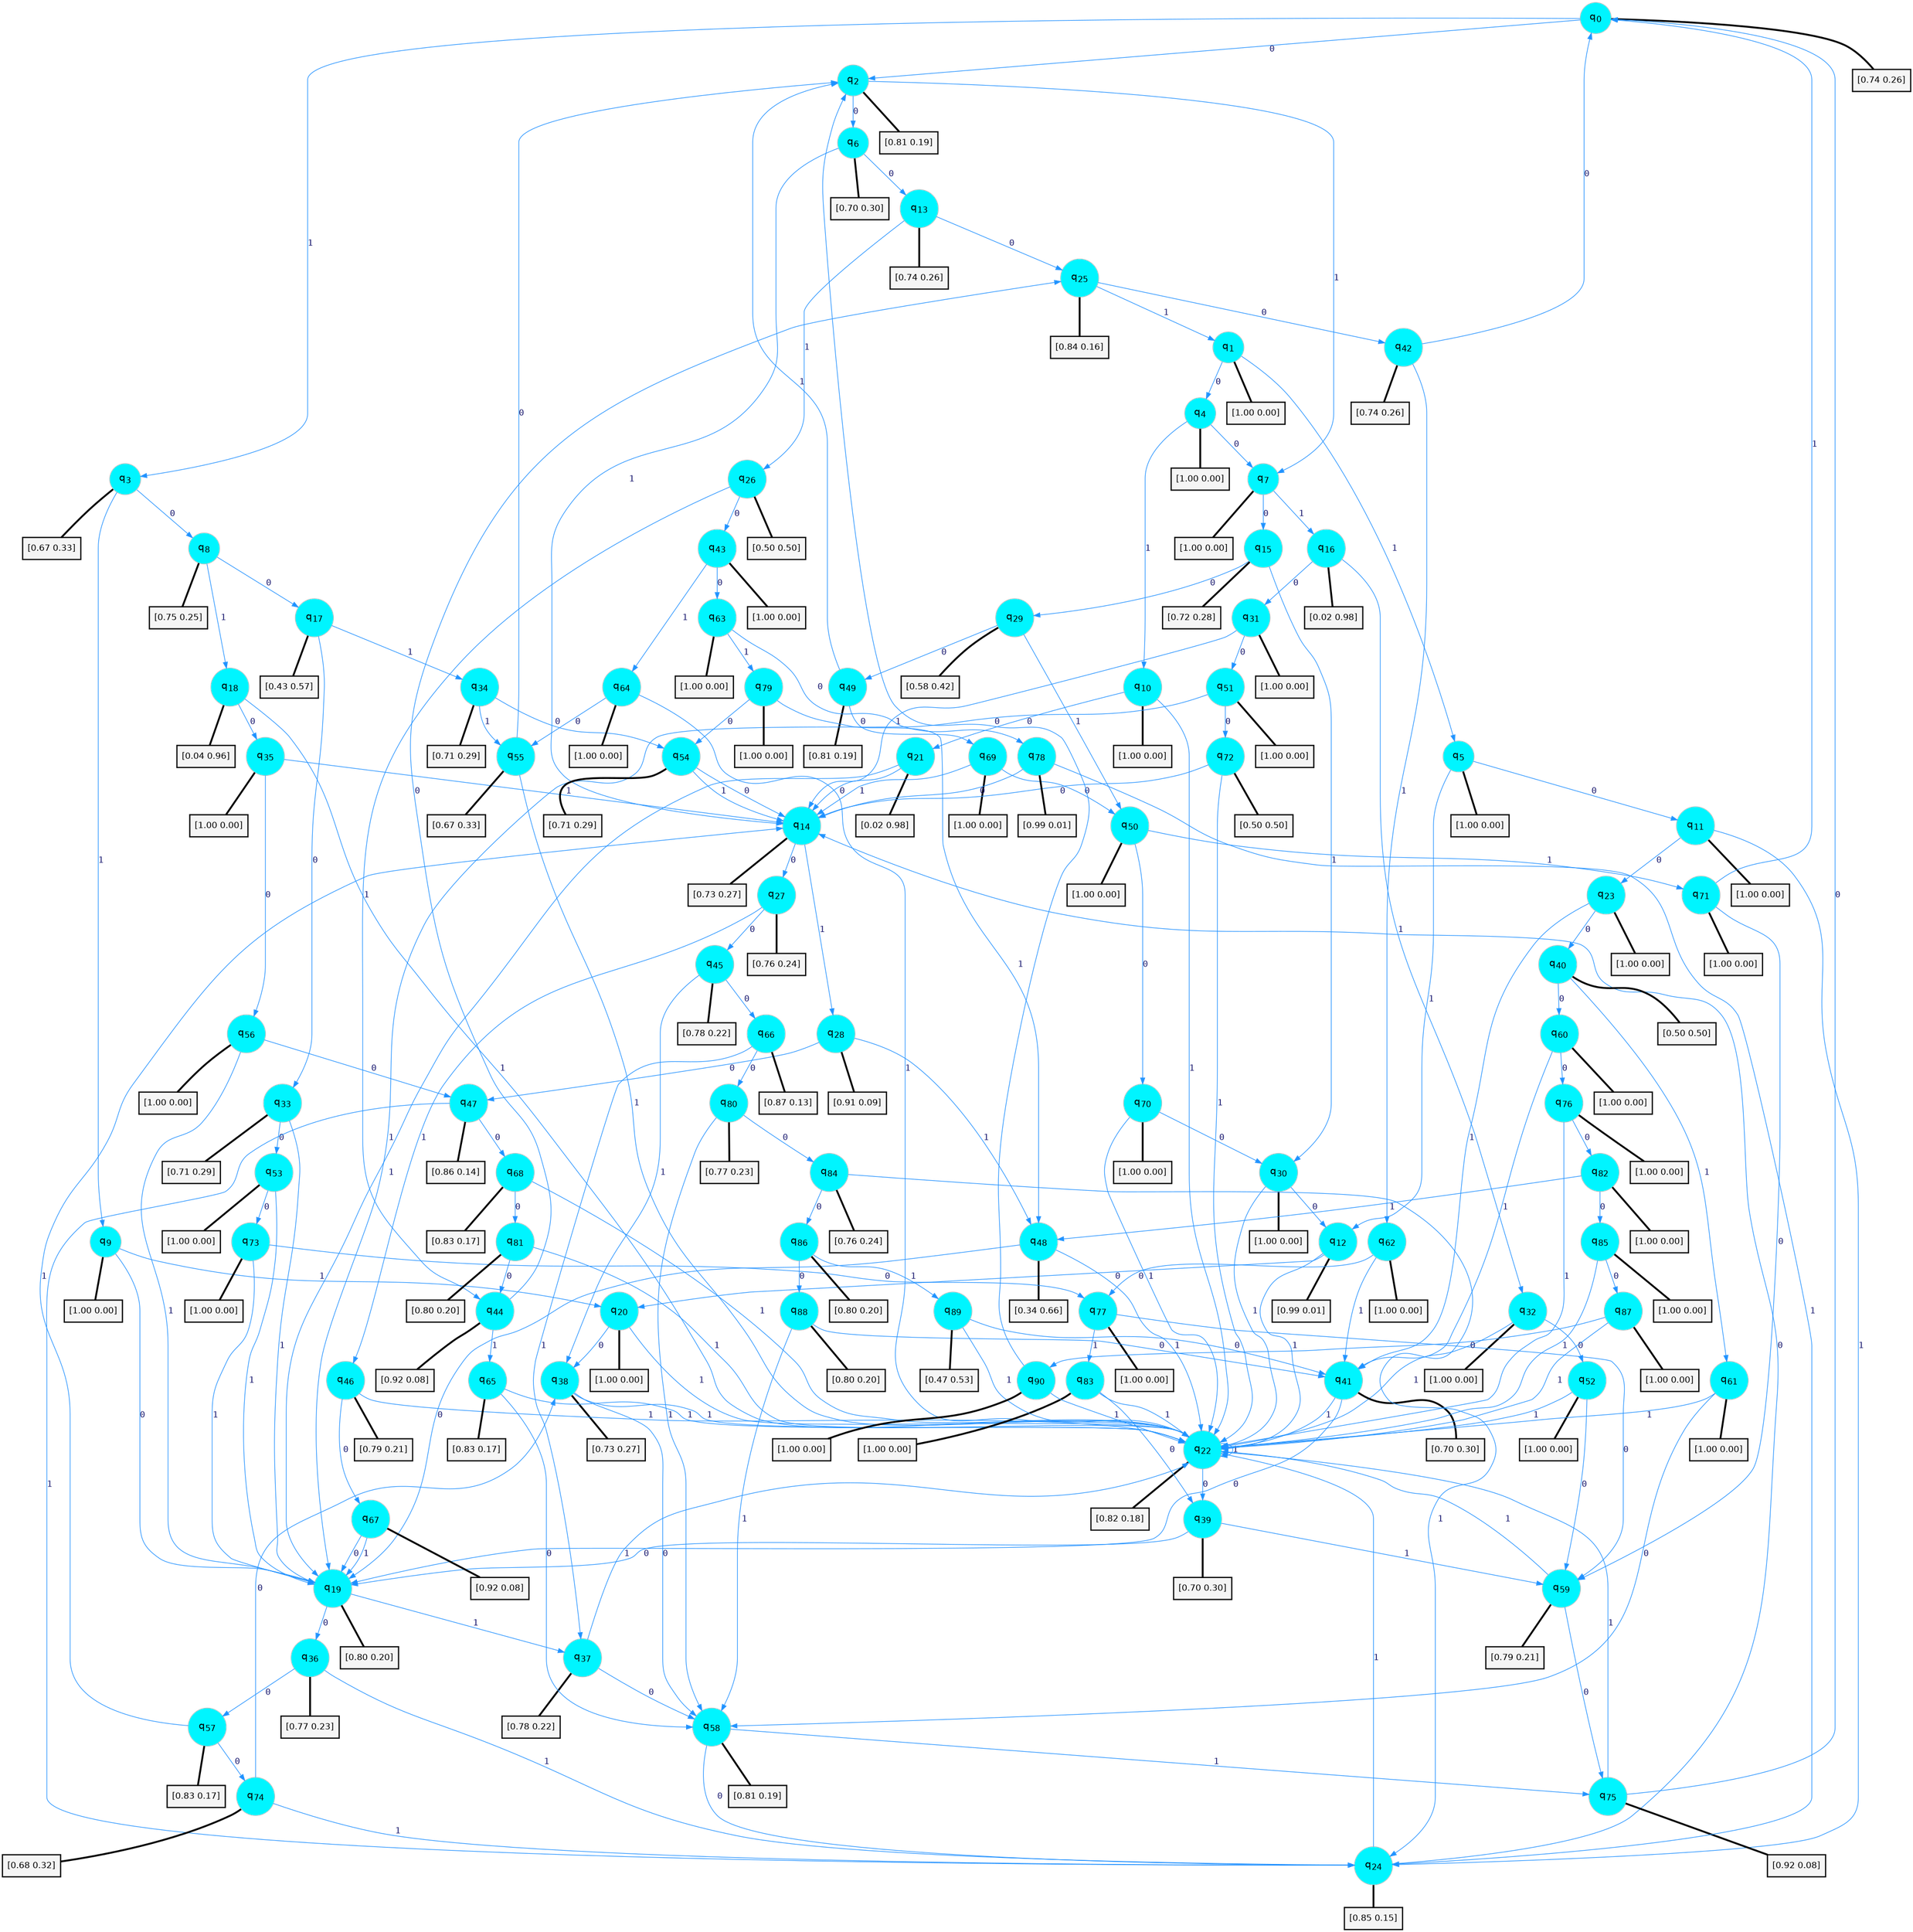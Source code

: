 digraph G {
graph [
bgcolor=transparent, dpi=300, rankdir=TD, size="40,25"];
node [
color=gray, fillcolor=turquoise1, fontcolor=black, fontname=Helvetica, fontsize=16, fontweight=bold, shape=circle, style=filled];
edge [
arrowsize=1, color=dodgerblue1, fontcolor=midnightblue, fontname=courier, fontweight=bold, penwidth=1, style=solid, weight=20];
0[label=<q<SUB>0</SUB>>];
1[label=<q<SUB>1</SUB>>];
2[label=<q<SUB>2</SUB>>];
3[label=<q<SUB>3</SUB>>];
4[label=<q<SUB>4</SUB>>];
5[label=<q<SUB>5</SUB>>];
6[label=<q<SUB>6</SUB>>];
7[label=<q<SUB>7</SUB>>];
8[label=<q<SUB>8</SUB>>];
9[label=<q<SUB>9</SUB>>];
10[label=<q<SUB>10</SUB>>];
11[label=<q<SUB>11</SUB>>];
12[label=<q<SUB>12</SUB>>];
13[label=<q<SUB>13</SUB>>];
14[label=<q<SUB>14</SUB>>];
15[label=<q<SUB>15</SUB>>];
16[label=<q<SUB>16</SUB>>];
17[label=<q<SUB>17</SUB>>];
18[label=<q<SUB>18</SUB>>];
19[label=<q<SUB>19</SUB>>];
20[label=<q<SUB>20</SUB>>];
21[label=<q<SUB>21</SUB>>];
22[label=<q<SUB>22</SUB>>];
23[label=<q<SUB>23</SUB>>];
24[label=<q<SUB>24</SUB>>];
25[label=<q<SUB>25</SUB>>];
26[label=<q<SUB>26</SUB>>];
27[label=<q<SUB>27</SUB>>];
28[label=<q<SUB>28</SUB>>];
29[label=<q<SUB>29</SUB>>];
30[label=<q<SUB>30</SUB>>];
31[label=<q<SUB>31</SUB>>];
32[label=<q<SUB>32</SUB>>];
33[label=<q<SUB>33</SUB>>];
34[label=<q<SUB>34</SUB>>];
35[label=<q<SUB>35</SUB>>];
36[label=<q<SUB>36</SUB>>];
37[label=<q<SUB>37</SUB>>];
38[label=<q<SUB>38</SUB>>];
39[label=<q<SUB>39</SUB>>];
40[label=<q<SUB>40</SUB>>];
41[label=<q<SUB>41</SUB>>];
42[label=<q<SUB>42</SUB>>];
43[label=<q<SUB>43</SUB>>];
44[label=<q<SUB>44</SUB>>];
45[label=<q<SUB>45</SUB>>];
46[label=<q<SUB>46</SUB>>];
47[label=<q<SUB>47</SUB>>];
48[label=<q<SUB>48</SUB>>];
49[label=<q<SUB>49</SUB>>];
50[label=<q<SUB>50</SUB>>];
51[label=<q<SUB>51</SUB>>];
52[label=<q<SUB>52</SUB>>];
53[label=<q<SUB>53</SUB>>];
54[label=<q<SUB>54</SUB>>];
55[label=<q<SUB>55</SUB>>];
56[label=<q<SUB>56</SUB>>];
57[label=<q<SUB>57</SUB>>];
58[label=<q<SUB>58</SUB>>];
59[label=<q<SUB>59</SUB>>];
60[label=<q<SUB>60</SUB>>];
61[label=<q<SUB>61</SUB>>];
62[label=<q<SUB>62</SUB>>];
63[label=<q<SUB>63</SUB>>];
64[label=<q<SUB>64</SUB>>];
65[label=<q<SUB>65</SUB>>];
66[label=<q<SUB>66</SUB>>];
67[label=<q<SUB>67</SUB>>];
68[label=<q<SUB>68</SUB>>];
69[label=<q<SUB>69</SUB>>];
70[label=<q<SUB>70</SUB>>];
71[label=<q<SUB>71</SUB>>];
72[label=<q<SUB>72</SUB>>];
73[label=<q<SUB>73</SUB>>];
74[label=<q<SUB>74</SUB>>];
75[label=<q<SUB>75</SUB>>];
76[label=<q<SUB>76</SUB>>];
77[label=<q<SUB>77</SUB>>];
78[label=<q<SUB>78</SUB>>];
79[label=<q<SUB>79</SUB>>];
80[label=<q<SUB>80</SUB>>];
81[label=<q<SUB>81</SUB>>];
82[label=<q<SUB>82</SUB>>];
83[label=<q<SUB>83</SUB>>];
84[label=<q<SUB>84</SUB>>];
85[label=<q<SUB>85</SUB>>];
86[label=<q<SUB>86</SUB>>];
87[label=<q<SUB>87</SUB>>];
88[label=<q<SUB>88</SUB>>];
89[label=<q<SUB>89</SUB>>];
90[label=<q<SUB>90</SUB>>];
91[label="[0.74 0.26]", shape=box,fontcolor=black, fontname=Helvetica, fontsize=14, penwidth=2, fillcolor=whitesmoke,color=black];
92[label="[1.00 0.00]", shape=box,fontcolor=black, fontname=Helvetica, fontsize=14, penwidth=2, fillcolor=whitesmoke,color=black];
93[label="[0.81 0.19]", shape=box,fontcolor=black, fontname=Helvetica, fontsize=14, penwidth=2, fillcolor=whitesmoke,color=black];
94[label="[0.67 0.33]", shape=box,fontcolor=black, fontname=Helvetica, fontsize=14, penwidth=2, fillcolor=whitesmoke,color=black];
95[label="[1.00 0.00]", shape=box,fontcolor=black, fontname=Helvetica, fontsize=14, penwidth=2, fillcolor=whitesmoke,color=black];
96[label="[1.00 0.00]", shape=box,fontcolor=black, fontname=Helvetica, fontsize=14, penwidth=2, fillcolor=whitesmoke,color=black];
97[label="[0.70 0.30]", shape=box,fontcolor=black, fontname=Helvetica, fontsize=14, penwidth=2, fillcolor=whitesmoke,color=black];
98[label="[1.00 0.00]", shape=box,fontcolor=black, fontname=Helvetica, fontsize=14, penwidth=2, fillcolor=whitesmoke,color=black];
99[label="[0.75 0.25]", shape=box,fontcolor=black, fontname=Helvetica, fontsize=14, penwidth=2, fillcolor=whitesmoke,color=black];
100[label="[1.00 0.00]", shape=box,fontcolor=black, fontname=Helvetica, fontsize=14, penwidth=2, fillcolor=whitesmoke,color=black];
101[label="[1.00 0.00]", shape=box,fontcolor=black, fontname=Helvetica, fontsize=14, penwidth=2, fillcolor=whitesmoke,color=black];
102[label="[1.00 0.00]", shape=box,fontcolor=black, fontname=Helvetica, fontsize=14, penwidth=2, fillcolor=whitesmoke,color=black];
103[label="[0.99 0.01]", shape=box,fontcolor=black, fontname=Helvetica, fontsize=14, penwidth=2, fillcolor=whitesmoke,color=black];
104[label="[0.74 0.26]", shape=box,fontcolor=black, fontname=Helvetica, fontsize=14, penwidth=2, fillcolor=whitesmoke,color=black];
105[label="[0.73 0.27]", shape=box,fontcolor=black, fontname=Helvetica, fontsize=14, penwidth=2, fillcolor=whitesmoke,color=black];
106[label="[0.72 0.28]", shape=box,fontcolor=black, fontname=Helvetica, fontsize=14, penwidth=2, fillcolor=whitesmoke,color=black];
107[label="[0.02 0.98]", shape=box,fontcolor=black, fontname=Helvetica, fontsize=14, penwidth=2, fillcolor=whitesmoke,color=black];
108[label="[0.43 0.57]", shape=box,fontcolor=black, fontname=Helvetica, fontsize=14, penwidth=2, fillcolor=whitesmoke,color=black];
109[label="[0.04 0.96]", shape=box,fontcolor=black, fontname=Helvetica, fontsize=14, penwidth=2, fillcolor=whitesmoke,color=black];
110[label="[0.80 0.20]", shape=box,fontcolor=black, fontname=Helvetica, fontsize=14, penwidth=2, fillcolor=whitesmoke,color=black];
111[label="[1.00 0.00]", shape=box,fontcolor=black, fontname=Helvetica, fontsize=14, penwidth=2, fillcolor=whitesmoke,color=black];
112[label="[0.02 0.98]", shape=box,fontcolor=black, fontname=Helvetica, fontsize=14, penwidth=2, fillcolor=whitesmoke,color=black];
113[label="[0.82 0.18]", shape=box,fontcolor=black, fontname=Helvetica, fontsize=14, penwidth=2, fillcolor=whitesmoke,color=black];
114[label="[1.00 0.00]", shape=box,fontcolor=black, fontname=Helvetica, fontsize=14, penwidth=2, fillcolor=whitesmoke,color=black];
115[label="[0.85 0.15]", shape=box,fontcolor=black, fontname=Helvetica, fontsize=14, penwidth=2, fillcolor=whitesmoke,color=black];
116[label="[0.84 0.16]", shape=box,fontcolor=black, fontname=Helvetica, fontsize=14, penwidth=2, fillcolor=whitesmoke,color=black];
117[label="[0.50 0.50]", shape=box,fontcolor=black, fontname=Helvetica, fontsize=14, penwidth=2, fillcolor=whitesmoke,color=black];
118[label="[0.76 0.24]", shape=box,fontcolor=black, fontname=Helvetica, fontsize=14, penwidth=2, fillcolor=whitesmoke,color=black];
119[label="[0.91 0.09]", shape=box,fontcolor=black, fontname=Helvetica, fontsize=14, penwidth=2, fillcolor=whitesmoke,color=black];
120[label="[0.58 0.42]", shape=box,fontcolor=black, fontname=Helvetica, fontsize=14, penwidth=2, fillcolor=whitesmoke,color=black];
121[label="[1.00 0.00]", shape=box,fontcolor=black, fontname=Helvetica, fontsize=14, penwidth=2, fillcolor=whitesmoke,color=black];
122[label="[1.00 0.00]", shape=box,fontcolor=black, fontname=Helvetica, fontsize=14, penwidth=2, fillcolor=whitesmoke,color=black];
123[label="[1.00 0.00]", shape=box,fontcolor=black, fontname=Helvetica, fontsize=14, penwidth=2, fillcolor=whitesmoke,color=black];
124[label="[0.71 0.29]", shape=box,fontcolor=black, fontname=Helvetica, fontsize=14, penwidth=2, fillcolor=whitesmoke,color=black];
125[label="[0.71 0.29]", shape=box,fontcolor=black, fontname=Helvetica, fontsize=14, penwidth=2, fillcolor=whitesmoke,color=black];
126[label="[1.00 0.00]", shape=box,fontcolor=black, fontname=Helvetica, fontsize=14, penwidth=2, fillcolor=whitesmoke,color=black];
127[label="[0.77 0.23]", shape=box,fontcolor=black, fontname=Helvetica, fontsize=14, penwidth=2, fillcolor=whitesmoke,color=black];
128[label="[0.78 0.22]", shape=box,fontcolor=black, fontname=Helvetica, fontsize=14, penwidth=2, fillcolor=whitesmoke,color=black];
129[label="[0.73 0.27]", shape=box,fontcolor=black, fontname=Helvetica, fontsize=14, penwidth=2, fillcolor=whitesmoke,color=black];
130[label="[0.70 0.30]", shape=box,fontcolor=black, fontname=Helvetica, fontsize=14, penwidth=2, fillcolor=whitesmoke,color=black];
131[label="[0.50 0.50]", shape=box,fontcolor=black, fontname=Helvetica, fontsize=14, penwidth=2, fillcolor=whitesmoke,color=black];
132[label="[0.70 0.30]", shape=box,fontcolor=black, fontname=Helvetica, fontsize=14, penwidth=2, fillcolor=whitesmoke,color=black];
133[label="[0.74 0.26]", shape=box,fontcolor=black, fontname=Helvetica, fontsize=14, penwidth=2, fillcolor=whitesmoke,color=black];
134[label="[1.00 0.00]", shape=box,fontcolor=black, fontname=Helvetica, fontsize=14, penwidth=2, fillcolor=whitesmoke,color=black];
135[label="[0.92 0.08]", shape=box,fontcolor=black, fontname=Helvetica, fontsize=14, penwidth=2, fillcolor=whitesmoke,color=black];
136[label="[0.78 0.22]", shape=box,fontcolor=black, fontname=Helvetica, fontsize=14, penwidth=2, fillcolor=whitesmoke,color=black];
137[label="[0.79 0.21]", shape=box,fontcolor=black, fontname=Helvetica, fontsize=14, penwidth=2, fillcolor=whitesmoke,color=black];
138[label="[0.86 0.14]", shape=box,fontcolor=black, fontname=Helvetica, fontsize=14, penwidth=2, fillcolor=whitesmoke,color=black];
139[label="[0.34 0.66]", shape=box,fontcolor=black, fontname=Helvetica, fontsize=14, penwidth=2, fillcolor=whitesmoke,color=black];
140[label="[0.81 0.19]", shape=box,fontcolor=black, fontname=Helvetica, fontsize=14, penwidth=2, fillcolor=whitesmoke,color=black];
141[label="[1.00 0.00]", shape=box,fontcolor=black, fontname=Helvetica, fontsize=14, penwidth=2, fillcolor=whitesmoke,color=black];
142[label="[1.00 0.00]", shape=box,fontcolor=black, fontname=Helvetica, fontsize=14, penwidth=2, fillcolor=whitesmoke,color=black];
143[label="[1.00 0.00]", shape=box,fontcolor=black, fontname=Helvetica, fontsize=14, penwidth=2, fillcolor=whitesmoke,color=black];
144[label="[1.00 0.00]", shape=box,fontcolor=black, fontname=Helvetica, fontsize=14, penwidth=2, fillcolor=whitesmoke,color=black];
145[label="[0.71 0.29]", shape=box,fontcolor=black, fontname=Helvetica, fontsize=14, penwidth=2, fillcolor=whitesmoke,color=black];
146[label="[0.67 0.33]", shape=box,fontcolor=black, fontname=Helvetica, fontsize=14, penwidth=2, fillcolor=whitesmoke,color=black];
147[label="[1.00 0.00]", shape=box,fontcolor=black, fontname=Helvetica, fontsize=14, penwidth=2, fillcolor=whitesmoke,color=black];
148[label="[0.83 0.17]", shape=box,fontcolor=black, fontname=Helvetica, fontsize=14, penwidth=2, fillcolor=whitesmoke,color=black];
149[label="[0.81 0.19]", shape=box,fontcolor=black, fontname=Helvetica, fontsize=14, penwidth=2, fillcolor=whitesmoke,color=black];
150[label="[0.79 0.21]", shape=box,fontcolor=black, fontname=Helvetica, fontsize=14, penwidth=2, fillcolor=whitesmoke,color=black];
151[label="[1.00 0.00]", shape=box,fontcolor=black, fontname=Helvetica, fontsize=14, penwidth=2, fillcolor=whitesmoke,color=black];
152[label="[1.00 0.00]", shape=box,fontcolor=black, fontname=Helvetica, fontsize=14, penwidth=2, fillcolor=whitesmoke,color=black];
153[label="[1.00 0.00]", shape=box,fontcolor=black, fontname=Helvetica, fontsize=14, penwidth=2, fillcolor=whitesmoke,color=black];
154[label="[1.00 0.00]", shape=box,fontcolor=black, fontname=Helvetica, fontsize=14, penwidth=2, fillcolor=whitesmoke,color=black];
155[label="[1.00 0.00]", shape=box,fontcolor=black, fontname=Helvetica, fontsize=14, penwidth=2, fillcolor=whitesmoke,color=black];
156[label="[0.83 0.17]", shape=box,fontcolor=black, fontname=Helvetica, fontsize=14, penwidth=2, fillcolor=whitesmoke,color=black];
157[label="[0.87 0.13]", shape=box,fontcolor=black, fontname=Helvetica, fontsize=14, penwidth=2, fillcolor=whitesmoke,color=black];
158[label="[0.92 0.08]", shape=box,fontcolor=black, fontname=Helvetica, fontsize=14, penwidth=2, fillcolor=whitesmoke,color=black];
159[label="[0.83 0.17]", shape=box,fontcolor=black, fontname=Helvetica, fontsize=14, penwidth=2, fillcolor=whitesmoke,color=black];
160[label="[1.00 0.00]", shape=box,fontcolor=black, fontname=Helvetica, fontsize=14, penwidth=2, fillcolor=whitesmoke,color=black];
161[label="[1.00 0.00]", shape=box,fontcolor=black, fontname=Helvetica, fontsize=14, penwidth=2, fillcolor=whitesmoke,color=black];
162[label="[1.00 0.00]", shape=box,fontcolor=black, fontname=Helvetica, fontsize=14, penwidth=2, fillcolor=whitesmoke,color=black];
163[label="[0.50 0.50]", shape=box,fontcolor=black, fontname=Helvetica, fontsize=14, penwidth=2, fillcolor=whitesmoke,color=black];
164[label="[1.00 0.00]", shape=box,fontcolor=black, fontname=Helvetica, fontsize=14, penwidth=2, fillcolor=whitesmoke,color=black];
165[label="[0.68 0.32]", shape=box,fontcolor=black, fontname=Helvetica, fontsize=14, penwidth=2, fillcolor=whitesmoke,color=black];
166[label="[0.92 0.08]", shape=box,fontcolor=black, fontname=Helvetica, fontsize=14, penwidth=2, fillcolor=whitesmoke,color=black];
167[label="[1.00 0.00]", shape=box,fontcolor=black, fontname=Helvetica, fontsize=14, penwidth=2, fillcolor=whitesmoke,color=black];
168[label="[1.00 0.00]", shape=box,fontcolor=black, fontname=Helvetica, fontsize=14, penwidth=2, fillcolor=whitesmoke,color=black];
169[label="[0.99 0.01]", shape=box,fontcolor=black, fontname=Helvetica, fontsize=14, penwidth=2, fillcolor=whitesmoke,color=black];
170[label="[1.00 0.00]", shape=box,fontcolor=black, fontname=Helvetica, fontsize=14, penwidth=2, fillcolor=whitesmoke,color=black];
171[label="[0.77 0.23]", shape=box,fontcolor=black, fontname=Helvetica, fontsize=14, penwidth=2, fillcolor=whitesmoke,color=black];
172[label="[0.80 0.20]", shape=box,fontcolor=black, fontname=Helvetica, fontsize=14, penwidth=2, fillcolor=whitesmoke,color=black];
173[label="[1.00 0.00]", shape=box,fontcolor=black, fontname=Helvetica, fontsize=14, penwidth=2, fillcolor=whitesmoke,color=black];
174[label="[1.00 0.00]", shape=box,fontcolor=black, fontname=Helvetica, fontsize=14, penwidth=2, fillcolor=whitesmoke,color=black];
175[label="[0.76 0.24]", shape=box,fontcolor=black, fontname=Helvetica, fontsize=14, penwidth=2, fillcolor=whitesmoke,color=black];
176[label="[1.00 0.00]", shape=box,fontcolor=black, fontname=Helvetica, fontsize=14, penwidth=2, fillcolor=whitesmoke,color=black];
177[label="[0.80 0.20]", shape=box,fontcolor=black, fontname=Helvetica, fontsize=14, penwidth=2, fillcolor=whitesmoke,color=black];
178[label="[1.00 0.00]", shape=box,fontcolor=black, fontname=Helvetica, fontsize=14, penwidth=2, fillcolor=whitesmoke,color=black];
179[label="[0.80 0.20]", shape=box,fontcolor=black, fontname=Helvetica, fontsize=14, penwidth=2, fillcolor=whitesmoke,color=black];
180[label="[0.47 0.53]", shape=box,fontcolor=black, fontname=Helvetica, fontsize=14, penwidth=2, fillcolor=whitesmoke,color=black];
181[label="[1.00 0.00]", shape=box,fontcolor=black, fontname=Helvetica, fontsize=14, penwidth=2, fillcolor=whitesmoke,color=black];
0->2 [label=0];
0->3 [label=1];
0->91 [arrowhead=none, penwidth=3,color=black];
1->4 [label=0];
1->5 [label=1];
1->92 [arrowhead=none, penwidth=3,color=black];
2->6 [label=0];
2->7 [label=1];
2->93 [arrowhead=none, penwidth=3,color=black];
3->8 [label=0];
3->9 [label=1];
3->94 [arrowhead=none, penwidth=3,color=black];
4->7 [label=0];
4->10 [label=1];
4->95 [arrowhead=none, penwidth=3,color=black];
5->11 [label=0];
5->12 [label=1];
5->96 [arrowhead=none, penwidth=3,color=black];
6->13 [label=0];
6->14 [label=1];
6->97 [arrowhead=none, penwidth=3,color=black];
7->15 [label=0];
7->16 [label=1];
7->98 [arrowhead=none, penwidth=3,color=black];
8->17 [label=0];
8->18 [label=1];
8->99 [arrowhead=none, penwidth=3,color=black];
9->19 [label=0];
9->20 [label=1];
9->100 [arrowhead=none, penwidth=3,color=black];
10->21 [label=0];
10->22 [label=1];
10->101 [arrowhead=none, penwidth=3,color=black];
11->23 [label=0];
11->24 [label=1];
11->102 [arrowhead=none, penwidth=3,color=black];
12->20 [label=0];
12->22 [label=1];
12->103 [arrowhead=none, penwidth=3,color=black];
13->25 [label=0];
13->26 [label=1];
13->104 [arrowhead=none, penwidth=3,color=black];
14->27 [label=0];
14->28 [label=1];
14->105 [arrowhead=none, penwidth=3,color=black];
15->29 [label=0];
15->30 [label=1];
15->106 [arrowhead=none, penwidth=3,color=black];
16->31 [label=0];
16->32 [label=1];
16->107 [arrowhead=none, penwidth=3,color=black];
17->33 [label=0];
17->34 [label=1];
17->108 [arrowhead=none, penwidth=3,color=black];
18->35 [label=0];
18->22 [label=1];
18->109 [arrowhead=none, penwidth=3,color=black];
19->36 [label=0];
19->37 [label=1];
19->110 [arrowhead=none, penwidth=3,color=black];
20->38 [label=0];
20->22 [label=1];
20->111 [arrowhead=none, penwidth=3,color=black];
21->14 [label=0];
21->19 [label=1];
21->112 [arrowhead=none, penwidth=3,color=black];
22->39 [label=0];
22->22 [label=1];
22->113 [arrowhead=none, penwidth=3,color=black];
23->40 [label=0];
23->41 [label=1];
23->114 [arrowhead=none, penwidth=3,color=black];
24->14 [label=0];
24->22 [label=1];
24->115 [arrowhead=none, penwidth=3,color=black];
25->42 [label=0];
25->1 [label=1];
25->116 [arrowhead=none, penwidth=3,color=black];
26->43 [label=0];
26->44 [label=1];
26->117 [arrowhead=none, penwidth=3,color=black];
27->45 [label=0];
27->46 [label=1];
27->118 [arrowhead=none, penwidth=3,color=black];
28->47 [label=0];
28->48 [label=1];
28->119 [arrowhead=none, penwidth=3,color=black];
29->49 [label=0];
29->50 [label=1];
29->120 [arrowhead=none, penwidth=3,color=black];
30->12 [label=0];
30->22 [label=1];
30->121 [arrowhead=none, penwidth=3,color=black];
31->51 [label=0];
31->14 [label=1];
31->122 [arrowhead=none, penwidth=3,color=black];
32->52 [label=0];
32->22 [label=1];
32->123 [arrowhead=none, penwidth=3,color=black];
33->53 [label=0];
33->19 [label=1];
33->124 [arrowhead=none, penwidth=3,color=black];
34->54 [label=0];
34->55 [label=1];
34->125 [arrowhead=none, penwidth=3,color=black];
35->56 [label=0];
35->14 [label=1];
35->126 [arrowhead=none, penwidth=3,color=black];
36->57 [label=0];
36->24 [label=1];
36->127 [arrowhead=none, penwidth=3,color=black];
37->58 [label=0];
37->22 [label=1];
37->128 [arrowhead=none, penwidth=3,color=black];
38->58 [label=0];
38->22 [label=1];
38->129 [arrowhead=none, penwidth=3,color=black];
39->19 [label=0];
39->59 [label=1];
39->130 [arrowhead=none, penwidth=3,color=black];
40->60 [label=0];
40->61 [label=1];
40->131 [arrowhead=none, penwidth=3,color=black];
41->19 [label=0];
41->22 [label=1];
41->132 [arrowhead=none, penwidth=3,color=black];
42->0 [label=0];
42->62 [label=1];
42->133 [arrowhead=none, penwidth=3,color=black];
43->63 [label=0];
43->64 [label=1];
43->134 [arrowhead=none, penwidth=3,color=black];
44->25 [label=0];
44->65 [label=1];
44->135 [arrowhead=none, penwidth=3,color=black];
45->66 [label=0];
45->38 [label=1];
45->136 [arrowhead=none, penwidth=3,color=black];
46->67 [label=0];
46->22 [label=1];
46->137 [arrowhead=none, penwidth=3,color=black];
47->68 [label=0];
47->24 [label=1];
47->138 [arrowhead=none, penwidth=3,color=black];
48->19 [label=0];
48->22 [label=1];
48->139 [arrowhead=none, penwidth=3,color=black];
49->69 [label=0];
49->2 [label=1];
49->140 [arrowhead=none, penwidth=3,color=black];
50->70 [label=0];
50->71 [label=1];
50->141 [arrowhead=none, penwidth=3,color=black];
51->72 [label=0];
51->19 [label=1];
51->142 [arrowhead=none, penwidth=3,color=black];
52->59 [label=0];
52->22 [label=1];
52->143 [arrowhead=none, penwidth=3,color=black];
53->73 [label=0];
53->19 [label=1];
53->144 [arrowhead=none, penwidth=3,color=black];
54->14 [label=0];
54->14 [label=1];
54->145 [arrowhead=none, penwidth=3,color=black];
55->2 [label=0];
55->22 [label=1];
55->146 [arrowhead=none, penwidth=3,color=black];
56->47 [label=0];
56->19 [label=1];
56->147 [arrowhead=none, penwidth=3,color=black];
57->74 [label=0];
57->14 [label=1];
57->148 [arrowhead=none, penwidth=3,color=black];
58->24 [label=0];
58->75 [label=1];
58->149 [arrowhead=none, penwidth=3,color=black];
59->75 [label=0];
59->22 [label=1];
59->150 [arrowhead=none, penwidth=3,color=black];
60->76 [label=0];
60->41 [label=1];
60->151 [arrowhead=none, penwidth=3,color=black];
61->58 [label=0];
61->22 [label=1];
61->152 [arrowhead=none, penwidth=3,color=black];
62->77 [label=0];
62->41 [label=1];
62->153 [arrowhead=none, penwidth=3,color=black];
63->78 [label=0];
63->79 [label=1];
63->154 [arrowhead=none, penwidth=3,color=black];
64->55 [label=0];
64->22 [label=1];
64->155 [arrowhead=none, penwidth=3,color=black];
65->58 [label=0];
65->22 [label=1];
65->156 [arrowhead=none, penwidth=3,color=black];
66->80 [label=0];
66->37 [label=1];
66->157 [arrowhead=none, penwidth=3,color=black];
67->19 [label=0];
67->19 [label=1];
67->158 [arrowhead=none, penwidth=3,color=black];
68->81 [label=0];
68->22 [label=1];
68->159 [arrowhead=none, penwidth=3,color=black];
69->50 [label=0];
69->14 [label=1];
69->160 [arrowhead=none, penwidth=3,color=black];
70->30 [label=0];
70->22 [label=1];
70->161 [arrowhead=none, penwidth=3,color=black];
71->59 [label=0];
71->0 [label=1];
71->162 [arrowhead=none, penwidth=3,color=black];
72->14 [label=0];
72->22 [label=1];
72->163 [arrowhead=none, penwidth=3,color=black];
73->77 [label=0];
73->19 [label=1];
73->164 [arrowhead=none, penwidth=3,color=black];
74->38 [label=0];
74->24 [label=1];
74->165 [arrowhead=none, penwidth=3,color=black];
75->0 [label=0];
75->22 [label=1];
75->166 [arrowhead=none, penwidth=3,color=black];
76->82 [label=0];
76->22 [label=1];
76->167 [arrowhead=none, penwidth=3,color=black];
77->59 [label=0];
77->83 [label=1];
77->168 [arrowhead=none, penwidth=3,color=black];
78->14 [label=0];
78->24 [label=1];
78->169 [arrowhead=none, penwidth=3,color=black];
79->54 [label=0];
79->48 [label=1];
79->170 [arrowhead=none, penwidth=3,color=black];
80->84 [label=0];
80->58 [label=1];
80->171 [arrowhead=none, penwidth=3,color=black];
81->44 [label=0];
81->22 [label=1];
81->172 [arrowhead=none, penwidth=3,color=black];
82->85 [label=0];
82->48 [label=1];
82->173 [arrowhead=none, penwidth=3,color=black];
83->39 [label=0];
83->22 [label=1];
83->174 [arrowhead=none, penwidth=3,color=black];
84->86 [label=0];
84->24 [label=1];
84->175 [arrowhead=none, penwidth=3,color=black];
85->87 [label=0];
85->22 [label=1];
85->176 [arrowhead=none, penwidth=3,color=black];
86->88 [label=0];
86->89 [label=1];
86->177 [arrowhead=none, penwidth=3,color=black];
87->90 [label=0];
87->22 [label=1];
87->178 [arrowhead=none, penwidth=3,color=black];
88->41 [label=0];
88->58 [label=1];
88->179 [arrowhead=none, penwidth=3,color=black];
89->41 [label=0];
89->22 [label=1];
89->180 [arrowhead=none, penwidth=3,color=black];
90->2 [label=0];
90->22 [label=1];
90->181 [arrowhead=none, penwidth=3,color=black];
}

